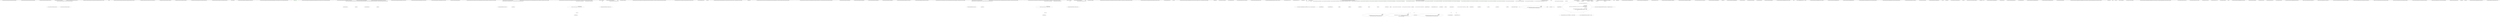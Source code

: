 digraph  {
n0 [cluster="QuantConnect.Packets.AlgorithmNodePacket.AlgorithmNodePacket(QuantConnect.Packets.PacketType)", label="Entry QuantConnect.Packets.AlgorithmNodePacket.AlgorithmNodePacket(QuantConnect.Packets.PacketType)", span="29-29"];
n1 [cluster="QuantConnect.Packets.AlgorithmNodePacket.AlgorithmNodePacket(QuantConnect.Packets.PacketType)", label="Exit QuantConnect.Packets.AlgorithmNodePacket.AlgorithmNodePacket(QuantConnect.Packets.PacketType)", span="29-29"];
m0_2 [cluster="QuantConnect.Tests.Brokerages.MarketOrderTestParameters.CreateShortOrder(int)", file="BacktestingRealTimeHandler.cs", label="Entry QuantConnect.Tests.Brokerages.MarketOrderTestParameters.CreateShortOrder(int)", span="28-28"];
m0_3 [cluster="QuantConnect.Tests.Brokerages.MarketOrderTestParameters.CreateShortOrder(int)", file="BacktestingRealTimeHandler.cs", label="return new MarketOrder(Symbol, -Math.Abs(quantity), DateTime.Now);", span="30-30"];
m0_4 [cluster="QuantConnect.Tests.Brokerages.MarketOrderTestParameters.CreateShortOrder(int)", file="BacktestingRealTimeHandler.cs", label="Exit QuantConnect.Tests.Brokerages.MarketOrderTestParameters.CreateShortOrder(int)", span="28-28"];
m0_10 [cluster="QuantConnect.Tests.Brokerages.MarketOrderTestParameters.ModifyOrderToFill(QuantConnect.Interfaces.IBrokerage, QuantConnect.Orders.Order, decimal)", file="BacktestingRealTimeHandler.cs", label="Entry QuantConnect.Tests.Brokerages.MarketOrderTestParameters.ModifyOrderToFill(QuantConnect.Interfaces.IBrokerage, QuantConnect.Orders.Order, decimal)", span="38-38"];
m0_11 [cluster="QuantConnect.Tests.Brokerages.MarketOrderTestParameters.ModifyOrderToFill(QuantConnect.Interfaces.IBrokerage, QuantConnect.Orders.Order, decimal)", file="BacktestingRealTimeHandler.cs", label="return false;", span="42-42"];
m0_12 [cluster="QuantConnect.Tests.Brokerages.MarketOrderTestParameters.ModifyOrderToFill(QuantConnect.Interfaces.IBrokerage, QuantConnect.Orders.Order, decimal)", file="BacktestingRealTimeHandler.cs", label="Exit QuantConnect.Tests.Brokerages.MarketOrderTestParameters.ModifyOrderToFill(QuantConnect.Interfaces.IBrokerage, QuantConnect.Orders.Order, decimal)", span="38-38"];
m0_5 [cluster="QuantConnect.Orders.MarketOrder.MarketOrder(QuantConnect.Symbol, decimal, System.DateTime, string)", file="BacktestingRealTimeHandler.cs", label="Entry QuantConnect.Orders.MarketOrder.MarketOrder(QuantConnect.Symbol, decimal, System.DateTime, string)", span="47-47"];
m0_7 [cluster="QuantConnect.Tests.Brokerages.MarketOrderTestParameters.CreateLongOrder(int)", file="BacktestingRealTimeHandler.cs", label="Entry QuantConnect.Tests.Brokerages.MarketOrderTestParameters.CreateLongOrder(int)", span="33-33"];
m0_8 [cluster="QuantConnect.Tests.Brokerages.MarketOrderTestParameters.CreateLongOrder(int)", file="BacktestingRealTimeHandler.cs", label="return new MarketOrder(Symbol, Math.Abs(quantity), DateTime.Now);", span="35-35"];
m0_9 [cluster="QuantConnect.Tests.Brokerages.MarketOrderTestParameters.CreateLongOrder(int)", file="BacktestingRealTimeHandler.cs", label="Exit QuantConnect.Tests.Brokerages.MarketOrderTestParameters.CreateLongOrder(int)", span="33-33"];
m0_0 [cluster="QuantConnect.Tests.Brokerages.MarketOrderTestParameters.MarketOrderTestParameters(QuantConnect.Symbol)", file="BacktestingRealTimeHandler.cs", label="Entry QuantConnect.Tests.Brokerages.MarketOrderTestParameters.MarketOrderTestParameters(QuantConnect.Symbol)", span="23-23"];
m0_1 [cluster="QuantConnect.Tests.Brokerages.MarketOrderTestParameters.MarketOrderTestParameters(QuantConnect.Symbol)", file="BacktestingRealTimeHandler.cs", label="Exit QuantConnect.Tests.Brokerages.MarketOrderTestParameters.MarketOrderTestParameters(QuantConnect.Symbol)", span="23-23"];
m0_6 [cluster="System.Math.Abs(int)", file="BacktestingRealTimeHandler.cs", label="Entry System.Math.Abs(int)", span="0-0"];
m0_13 [file="BacktestingRealTimeHandler.cs", label="QuantConnect.Tests.Brokerages.MarketOrderTestParameters", span=""];
m1_13 [cluster="QuantConnect.Lean.Engine.TransactionHandlers.BrokerageTransactionHandler.ProcessAsynchronousEvents()", file="BacktestingTransactionHandler.cs", label="Entry QuantConnect.Lean.Engine.TransactionHandlers.BrokerageTransactionHandler.ProcessAsynchronousEvents()", span="188-188"];
m1_0 [cluster="QuantConnect.Lean.Engine.TransactionHandlers.BacktestingTransactionHandler.BacktestingTransactionHandler(QuantConnect.Interfaces.IAlgorithm, QuantConnect.Brokerages.Backtesting.BacktestingBrokerage)", file="BacktestingTransactionHandler.cs", label="Entry QuantConnect.Lean.Engine.TransactionHandlers.BacktestingTransactionHandler.BacktestingTransactionHandler(QuantConnect.Interfaces.IAlgorithm, QuantConnect.Brokerages.Backtesting.BacktestingBrokerage)", span="33-33"];
m1_1 [cluster="QuantConnect.Lean.Engine.TransactionHandlers.BacktestingTransactionHandler.BacktestingTransactionHandler(QuantConnect.Interfaces.IAlgorithm, QuantConnect.Brokerages.Backtesting.BacktestingBrokerage)", color=green, community=0, file="BacktestingTransactionHandler.cs", label="_brokerage = brokerage", prediction=0, span="36-36"];
m1_2 [cluster="QuantConnect.Lean.Engine.TransactionHandlers.BacktestingTransactionHandler.BacktestingTransactionHandler(QuantConnect.Interfaces.IAlgorithm, QuantConnect.Brokerages.Backtesting.BacktestingBrokerage)", file="BacktestingTransactionHandler.cs", label="Exit QuantConnect.Lean.Engine.TransactionHandlers.BacktestingTransactionHandler.BacktestingTransactionHandler(QuantConnect.Interfaces.IAlgorithm, QuantConnect.Brokerages.Backtesting.BacktestingBrokerage)", span="33-33"];
m1_3 [cluster="QuantConnect.Lean.Engine.TransactionHandlers.BacktestingTransactionHandler.ProcessSynchronousEvents()", file="BacktestingTransactionHandler.cs", label="Entry QuantConnect.Lean.Engine.TransactionHandlers.BacktestingTransactionHandler.ProcessSynchronousEvents()", span="42-42"];
m1_4 [cluster="QuantConnect.Lean.Engine.TransactionHandlers.BacktestingTransactionHandler.ProcessSynchronousEvents()", file="BacktestingTransactionHandler.cs", label="base.ProcessSynchronousEvents()", span="44-44"];
m1_5 [cluster="QuantConnect.Lean.Engine.TransactionHandlers.BacktestingTransactionHandler.ProcessSynchronousEvents()", file="BacktestingTransactionHandler.cs", label="_brokerage.Scan()", span="46-46"];
m1_6 [cluster="QuantConnect.Lean.Engine.TransactionHandlers.BacktestingTransactionHandler.ProcessSynchronousEvents()", file="BacktestingTransactionHandler.cs", label="Exit QuantConnect.Lean.Engine.TransactionHandlers.BacktestingTransactionHandler.ProcessSynchronousEvents()", span="42-42"];
m1_9 [cluster="QuantConnect.Lean.Engine.TransactionHandlers.BacktestingTransactionHandler.ProcessAsynchronousEvents()", file="BacktestingTransactionHandler.cs", label="Entry QuantConnect.Lean.Engine.TransactionHandlers.BacktestingTransactionHandler.ProcessAsynchronousEvents()", span="52-52"];
m1_10 [cluster="QuantConnect.Lean.Engine.TransactionHandlers.BacktestingTransactionHandler.ProcessAsynchronousEvents()", file="BacktestingTransactionHandler.cs", label="base.ProcessAsynchronousEvents()", span="54-54"];
m1_11 [cluster="QuantConnect.Lean.Engine.TransactionHandlers.BacktestingTransactionHandler.ProcessAsynchronousEvents()", file="BacktestingTransactionHandler.cs", label="_brokerage.Scan()", span="56-56"];
m1_12 [cluster="QuantConnect.Lean.Engine.TransactionHandlers.BacktestingTransactionHandler.ProcessAsynchronousEvents()", file="BacktestingTransactionHandler.cs", label="Exit QuantConnect.Lean.Engine.TransactionHandlers.BacktestingTransactionHandler.ProcessAsynchronousEvents()", span="52-52"];
m1_7 [cluster="QuantConnect.Lean.Engine.TransactionHandlers.BrokerageTransactionHandler.ProcessSynchronousEvents()", file="BacktestingTransactionHandler.cs", label="Entry QuantConnect.Lean.Engine.TransactionHandlers.BrokerageTransactionHandler.ProcessSynchronousEvents()", span="196-196"];
m1_8 [cluster="QuantConnect.Brokerages.Backtesting.BacktestingBrokerage.Scan()", file="BacktestingTransactionHandler.cs", label="Entry QuantConnect.Brokerages.Backtesting.BacktestingBrokerage.Scan()", span="173-173"];
m1_14 [file="BacktestingTransactionHandler.cs", label="QuantConnect.Lean.Engine.TransactionHandlers.BacktestingTransactionHandler", span=""];
m2_12 [cluster="QuantConnect.Algorithm.Framework.Portfolio.SimplePortfolioConstructionModel.OnSecuritiesChanged(QuantConnect.Algorithm.Framework.QCAlgorithmFramework, QuantConnect.Data.UniverseSelection.SecurityChanges)", file="BrokerageTransactionHandler.cs", label="Entry QuantConnect.Algorithm.Framework.Portfolio.SimplePortfolioConstructionModel.OnSecuritiesChanged(QuantConnect.Algorithm.Framework.QCAlgorithmFramework, QuantConnect.Data.UniverseSelection.SecurityChanges)", span="58-58"];
m2_13 [cluster="QuantConnect.Algorithm.Framework.Portfolio.SimplePortfolioConstructionModel.OnSecuritiesChanged(QuantConnect.Algorithm.Framework.QCAlgorithmFramework, QuantConnect.Data.UniverseSelection.SecurityChanges)", file="BrokerageTransactionHandler.cs", label="NotifiedSecurityChanges.UpdateCollection(_securities, changes)", span="60-60"];
m2_14 [cluster="QuantConnect.Algorithm.Framework.Portfolio.SimplePortfolioConstructionModel.OnSecuritiesChanged(QuantConnect.Algorithm.Framework.QCAlgorithmFramework, QuantConnect.Data.UniverseSelection.SecurityChanges)", file="BrokerageTransactionHandler.cs", label="Exit QuantConnect.Algorithm.Framework.Portfolio.SimplePortfolioConstructionModel.OnSecuritiesChanged(QuantConnect.Algorithm.Framework.QCAlgorithmFramework, QuantConnect.Data.UniverseSelection.SecurityChanges)", span="58-58"];
m2_0 [cluster="QuantConnect.Algorithm.Framework.Portfolio.SimplePortfolioConstructionModel.CreateTargets(QuantConnect.Algorithm.Framework.QCAlgorithmFramework, System.Collections.Generic.IEnumerable<QuantConnect.Algorithm.Framework.Signals.Signal>)", file="BrokerageTransactionHandler.cs", label="Entry QuantConnect.Algorithm.Framework.Portfolio.SimplePortfolioConstructionModel.CreateTargets(QuantConnect.Algorithm.Framework.QCAlgorithmFramework, System.Collections.Generic.IEnumerable<QuantConnect.Algorithm.Framework.Signals.Signal>)", span="39-39"];
m2_1 [cluster="QuantConnect.Algorithm.Framework.Portfolio.SimplePortfolioConstructionModel.CreateTargets(QuantConnect.Algorithm.Framework.QCAlgorithmFramework, System.Collections.Generic.IEnumerable<QuantConnect.Algorithm.Framework.Signals.Signal>)", file="BrokerageTransactionHandler.cs", label="_securities.Count == 0", span="41-41"];
m2_4 [cluster="QuantConnect.Algorithm.Framework.Portfolio.SimplePortfolioConstructionModel.CreateTargets(QuantConnect.Algorithm.Framework.QCAlgorithmFramework, System.Collections.Generic.IEnumerable<QuantConnect.Algorithm.Framework.Signals.Signal>)", file="BrokerageTransactionHandler.cs", label="return signals.Select(signal =>\r\n                PortfolioTarget.Percent(algorithm, signal.Symbol, (int) signal.Direction * percent)\r\n            );", span="48-50"];
m2_2 [cluster="QuantConnect.Algorithm.Framework.Portfolio.SimplePortfolioConstructionModel.CreateTargets(QuantConnect.Algorithm.Framework.QCAlgorithmFramework, System.Collections.Generic.IEnumerable<QuantConnect.Algorithm.Framework.Signals.Signal>)", file="BrokerageTransactionHandler.cs", label="return Enumerable.Empty<IPortfolioTarget>();", span="43-43"];
m2_3 [cluster="QuantConnect.Algorithm.Framework.Portfolio.SimplePortfolioConstructionModel.CreateTargets(QuantConnect.Algorithm.Framework.QCAlgorithmFramework, System.Collections.Generic.IEnumerable<QuantConnect.Algorithm.Framework.Signals.Signal>)", file="BrokerageTransactionHandler.cs", label="var percent = 1m / _securities.Count", span="47-47"];
m2_5 [cluster="QuantConnect.Algorithm.Framework.Portfolio.SimplePortfolioConstructionModel.CreateTargets(QuantConnect.Algorithm.Framework.QCAlgorithmFramework, System.Collections.Generic.IEnumerable<QuantConnect.Algorithm.Framework.Signals.Signal>)", file="BrokerageTransactionHandler.cs", label="Exit QuantConnect.Algorithm.Framework.Portfolio.SimplePortfolioConstructionModel.CreateTargets(QuantConnect.Algorithm.Framework.QCAlgorithmFramework, System.Collections.Generic.IEnumerable<QuantConnect.Algorithm.Framework.Signals.Signal>)", span="39-39"];
m2_11 [cluster="QuantConnect.Algorithm.Framework.Portfolio.PortfolioTarget.Percent(QuantConnect.Interfaces.IAlgorithm, QuantConnect.Symbol, decimal)", file="BrokerageTransactionHandler.cs", label="Entry QuantConnect.Algorithm.Framework.Portfolio.PortfolioTarget.Percent(QuantConnect.Interfaces.IAlgorithm, QuantConnect.Symbol, decimal)", span="54-54"];
m2_6 [cluster="System.Linq.Enumerable.Empty<TResult>()", file="BrokerageTransactionHandler.cs", label="Entry System.Linq.Enumerable.Empty<TResult>()", span="0-0"];
m2_7 [cluster="Unk.Select", file="BrokerageTransactionHandler.cs", label="Entry Unk.Select", span=""];
m2_15 [cluster="QuantConnect.Algorithm.Framework.NotifiedSecurityChanges.UpdateCollection(System.Collections.Generic.ICollection<QuantConnect.Securities.Security>, QuantConnect.Data.UniverseSelection.SecurityChanges)", file="BrokerageTransactionHandler.cs", label="Entry QuantConnect.Algorithm.Framework.NotifiedSecurityChanges.UpdateCollection(System.Collections.Generic.ICollection<QuantConnect.Securities.Security>, QuantConnect.Data.UniverseSelection.SecurityChanges)", span="31-31"];
m2_8 [cluster="lambda expression", file="BrokerageTransactionHandler.cs", label="Entry lambda expression", span="48-49"];
m2_9 [cluster="lambda expression", file="BrokerageTransactionHandler.cs", label="PortfolioTarget.Percent(algorithm, signal.Symbol, (int) signal.Direction * percent)", span="49-49"];
m2_10 [cluster="lambda expression", file="BrokerageTransactionHandler.cs", label="Exit lambda expression", span="48-49"];
m2_16 [file="BrokerageTransactionHandler.cs", label="QuantConnect.Algorithm.Framework.Portfolio.SimplePortfolioConstructionModel", span=""];
m2_17 [file="BrokerageTransactionHandler.cs", label="QuantConnect.Algorithm.Framework.QCAlgorithmFramework", span=""];
m2_18 [file="BrokerageTransactionHandler.cs", label=percent, span=""];
m3_0 [cluster="QuantConnect.Algorithm.Framework.Portfolio.IPortfolioConstructionModel.CreateTargets(QuantConnect.Algorithm.Framework.QCAlgorithmFramework, System.Collections.Generic.IEnumerable<QuantConnect.Algorithm.Framework.Signals.Signal>)", file="Composer.cs", label="Entry QuantConnect.Algorithm.Framework.Portfolio.IPortfolioConstructionModel.CreateTargets(QuantConnect.Algorithm.Framework.QCAlgorithmFramework, System.Collections.Generic.IEnumerable<QuantConnect.Algorithm.Framework.Signals.Signal>)", span="31-31"];
m3_1 [cluster="QuantConnect.Algorithm.Framework.Portfolio.IPortfolioConstructionModel.CreateTargets(QuantConnect.Algorithm.Framework.QCAlgorithmFramework, System.Collections.Generic.IEnumerable<QuantConnect.Algorithm.Framework.Signals.Signal>)", file="Composer.cs", label="Exit QuantConnect.Algorithm.Framework.Portfolio.IPortfolioConstructionModel.CreateTargets(QuantConnect.Algorithm.Framework.QCAlgorithmFramework, System.Collections.Generic.IEnumerable<QuantConnect.Algorithm.Framework.Signals.Signal>)", span="31-31"];
m6_2 [cluster="QuantConnect.Lean.Engine.TransactionHandlers.ITransactionHandler.Exit()", file="ITransactionHandler.cs", label="Entry QuantConnect.Lean.Engine.TransactionHandlers.ITransactionHandler.Exit()", span="50-50"];
m6_3 [cluster="QuantConnect.Lean.Engine.TransactionHandlers.ITransactionHandler.Exit()", file="ITransactionHandler.cs", label="Exit QuantConnect.Lean.Engine.TransactionHandlers.ITransactionHandler.Exit()", span="50-50"];
m6_0 [cluster="QuantConnect.Lean.Engine.TransactionHandlers.ITransactionHandler.Run()", file="ITransactionHandler.cs", label="Entry QuantConnect.Lean.Engine.TransactionHandlers.ITransactionHandler.Run()", span="45-45"];
m6_1 [cluster="QuantConnect.Lean.Engine.TransactionHandlers.ITransactionHandler.Run()", file="ITransactionHandler.cs", label="Exit QuantConnect.Lean.Engine.TransactionHandlers.ITransactionHandler.Run()", span="45-45"];
m6_4 [cluster="QuantConnect.Lean.Engine.TransactionHandlers.ITransactionHandler.ProcessSynchronousEvents()", file="ITransactionHandler.cs", label="Entry QuantConnect.Lean.Engine.TransactionHandlers.ITransactionHandler.ProcessSynchronousEvents()", span="55-55"];
m6_5 [cluster="QuantConnect.Lean.Engine.TransactionHandlers.ITransactionHandler.ProcessSynchronousEvents()", file="ITransactionHandler.cs", label="Exit QuantConnect.Lean.Engine.TransactionHandlers.ITransactionHandler.ProcessSynchronousEvents()", span="55-55"];
m7_12 [cluster="QuantConnect.Algorithm.Framework.Portfolio.SimplePortfolioConstructionModel.OnSecuritiesChanged(QuantConnect.Algorithm.Framework.QCAlgorithmFramework, QuantConnect.Data.UniverseSelection.SecurityChanges)", file="JobQueue.cs", label="Entry QuantConnect.Algorithm.Framework.Portfolio.SimplePortfolioConstructionModel.OnSecuritiesChanged(QuantConnect.Algorithm.Framework.QCAlgorithmFramework, QuantConnect.Data.UniverseSelection.SecurityChanges)", span="58-58"];
m7_13 [cluster="QuantConnect.Algorithm.Framework.Portfolio.SimplePortfolioConstructionModel.OnSecuritiesChanged(QuantConnect.Algorithm.Framework.QCAlgorithmFramework, QuantConnect.Data.UniverseSelection.SecurityChanges)", file="JobQueue.cs", label="NotifiedSecurityChanges.UpdateCollection(_securities, changes)", span="60-60"];
m7_14 [cluster="QuantConnect.Algorithm.Framework.Portfolio.SimplePortfolioConstructionModel.OnSecuritiesChanged(QuantConnect.Algorithm.Framework.QCAlgorithmFramework, QuantConnect.Data.UniverseSelection.SecurityChanges)", file="JobQueue.cs", label="Exit QuantConnect.Algorithm.Framework.Portfolio.SimplePortfolioConstructionModel.OnSecuritiesChanged(QuantConnect.Algorithm.Framework.QCAlgorithmFramework, QuantConnect.Data.UniverseSelection.SecurityChanges)", span="58-58"];
m7_0 [cluster="QuantConnect.Algorithm.Framework.Portfolio.SimplePortfolioConstructionModel.CreateTargets(QuantConnect.Algorithm.Framework.QCAlgorithmFramework, System.Collections.Generic.List<QuantConnect.Algorithm.Framework.Signals.Signal>)", file="JobQueue.cs", label="Entry QuantConnect.Algorithm.Framework.Portfolio.SimplePortfolioConstructionModel.CreateTargets(QuantConnect.Algorithm.Framework.QCAlgorithmFramework, System.Collections.Generic.List<QuantConnect.Algorithm.Framework.Signals.Signal>)", span="39-39"];
m7_1 [cluster="QuantConnect.Algorithm.Framework.Portfolio.SimplePortfolioConstructionModel.CreateTargets(QuantConnect.Algorithm.Framework.QCAlgorithmFramework, System.Collections.Generic.List<QuantConnect.Algorithm.Framework.Signals.Signal>)", file="JobQueue.cs", label="_securities.Count == 0", span="41-41"];
m7_4 [cluster="QuantConnect.Algorithm.Framework.Portfolio.SimplePortfolioConstructionModel.CreateTargets(QuantConnect.Algorithm.Framework.QCAlgorithmFramework, System.Collections.Generic.List<QuantConnect.Algorithm.Framework.Signals.Signal>)", file="JobQueue.cs", label="return signals.Select(signal =>\r\n                PortfolioTarget.Percent(algorithm, signal.Symbol, (int) signal.Direction * percent)\r\n            );", span="48-50"];
m7_2 [cluster="QuantConnect.Algorithm.Framework.Portfolio.SimplePortfolioConstructionModel.CreateTargets(QuantConnect.Algorithm.Framework.QCAlgorithmFramework, System.Collections.Generic.List<QuantConnect.Algorithm.Framework.Signals.Signal>)", file="JobQueue.cs", label="return Enumerable.Empty<IPortfolioTarget>();", span="43-43"];
m7_3 [cluster="QuantConnect.Algorithm.Framework.Portfolio.SimplePortfolioConstructionModel.CreateTargets(QuantConnect.Algorithm.Framework.QCAlgorithmFramework, System.Collections.Generic.List<QuantConnect.Algorithm.Framework.Signals.Signal>)", file="JobQueue.cs", label="var percent = 1m / _securities.Count", span="47-47"];
m7_5 [cluster="QuantConnect.Algorithm.Framework.Portfolio.SimplePortfolioConstructionModel.CreateTargets(QuantConnect.Algorithm.Framework.QCAlgorithmFramework, System.Collections.Generic.List<QuantConnect.Algorithm.Framework.Signals.Signal>)", file="JobQueue.cs", label="Exit QuantConnect.Algorithm.Framework.Portfolio.SimplePortfolioConstructionModel.CreateTargets(QuantConnect.Algorithm.Framework.QCAlgorithmFramework, System.Collections.Generic.List<QuantConnect.Algorithm.Framework.Signals.Signal>)", span="39-39"];
m7_11 [cluster="QuantConnect.Algorithm.Framework.Portfolio.PortfolioTarget.Percent(QuantConnect.Interfaces.IAlgorithm, QuantConnect.Symbol, decimal)", file="JobQueue.cs", label="Entry QuantConnect.Algorithm.Framework.Portfolio.PortfolioTarget.Percent(QuantConnect.Interfaces.IAlgorithm, QuantConnect.Symbol, decimal)", span="54-54"];
m7_6 [cluster="System.Linq.Enumerable.Empty<TResult>()", file="JobQueue.cs", label="Entry System.Linq.Enumerable.Empty<TResult>()", span="0-0"];
m7_7 [cluster="Unk.Select", file="JobQueue.cs", label="Entry Unk.Select", span=""];
m7_15 [cluster="QuantConnect.Algorithm.Framework.NotifiedSecurityChanges.UpdateCollection(System.Collections.Generic.ICollection<QuantConnect.Securities.Security>, QuantConnect.Data.UniverseSelection.SecurityChanges)", file="JobQueue.cs", label="Entry QuantConnect.Algorithm.Framework.NotifiedSecurityChanges.UpdateCollection(System.Collections.Generic.ICollection<QuantConnect.Securities.Security>, QuantConnect.Data.UniverseSelection.SecurityChanges)", span="32-32"];
m7_8 [cluster="lambda expression", file="JobQueue.cs", label="Entry lambda expression", span="48-49"];
m7_9 [cluster="lambda expression", file="JobQueue.cs", label="PortfolioTarget.Percent(algorithm, signal.Symbol, (int) signal.Direction * percent)", span="49-49"];
m7_10 [cluster="lambda expression", file="JobQueue.cs", label="Exit lambda expression", span="48-49"];
m7_16 [file="JobQueue.cs", label="QuantConnect.Algorithm.Framework.Portfolio.SimplePortfolioConstructionModel", span=""];
m7_17 [file="JobQueue.cs", label="QuantConnect.Algorithm.Framework.QCAlgorithmFramework", span=""];
m7_18 [file="JobQueue.cs", label=percent, span=""];
m8_49 [cluster="System.DateTime.Subtract(System.TimeSpan)", file="LiveTradingRealTimeHandler.cs", label="Entry System.DateTime.Subtract(System.TimeSpan)", span="0-0"];
m8_99 [cluster="System.TimeSpan.FromHours(double)", file="LiveTradingRealTimeHandler.cs", label="Entry System.TimeSpan.FromHours(double)", span="0-0"];
m8_94 [cluster="System.Collections.Generic.Dictionary<TKey, TValue>.ContainsKey(TKey)", file="LiveTradingRealTimeHandler.cs", label="Entry System.Collections.Generic.Dictionary<TKey, TValue>.ContainsKey(TKey)", span="0-0"];
m8_97 [cluster="QuantConnect.Interfaces.IApi.MarketToday(QuantConnect.SecurityType)", file="LiveTradingRealTimeHandler.cs", label="Entry QuantConnect.Interfaces.IApi.MarketToday(QuantConnect.SecurityType)", span="80-80"];
m8_54 [cluster="QuantConnect.Lean.Engine.RealTime.RealTimeEvent.RealTimeEvent(System.DateTime, System.Action, bool)", file="LiveTradingRealTimeHandler.cs", label="Entry QuantConnect.Lean.Engine.RealTime.RealTimeEvent.RealTimeEvent(System.DateTime, System.Action, bool)", span="62-62"];
m8_118 [cluster="System.Collections.Generic.List<T>.Clear()", file="LiveTradingRealTimeHandler.cs", label="Entry System.Collections.Generic.List<T>.Clear()", span="0-0"];
m8_7 [cluster="System.Collections.Generic.List<T>.List()", file="LiveTradingRealTimeHandler.cs", label="Entry System.Collections.Generic.List<T>.List()", span="0-0"];
m8_56 [cluster="lambda expression", file="LiveTradingRealTimeHandler.cs", label="Entry lambda expression", span="212-225"];
m8_58 [cluster="lambda expression", file="LiveTradingRealTimeHandler.cs", label="_algorithm.OnEndOfDay(symbol)", span="217-217"];
m8_59 [cluster="lambda expression", file="LiveTradingRealTimeHandler.cs", label="Log.Trace(string.Format(''LiveTradingRealTimeHandler: Fired On End of Day Event({0}) for Day({1})'', symbol, _time.ToShortDateString()))", span="218-218"];
m8_61 [cluster="lambda expression", file="LiveTradingRealTimeHandler.cs", label="Engine.ResultHandler.RuntimeError(''Runtime error in OnEndOfDay event: '' + err.Message, err.StackTrace)", span="222-222"];
m8_62 [cluster="lambda expression", file="LiveTradingRealTimeHandler.cs", label="Log.Error(''LiveTradingRealTimeHandler.SetupEvents.Trigger OnEndOfDay(): '' + err.Message)", span="223-223"];
m8_57 [cluster="lambda expression", file="LiveTradingRealTimeHandler.cs", label="_algorithm.OnEndOfDay()", span="216-216"];
m8_60 [cluster="lambda expression", file="LiveTradingRealTimeHandler.cs", label=Exception, span="220-220"];
m8_63 [cluster="lambda expression", file="LiveTradingRealTimeHandler.cs", label="Exit lambda expression", span="212-225"];
m8_109 [cluster="QuantConnect.Lean.Engine.RealTime.LiveTradingRealTimeHandler.ResetEvents()", file="LiveTradingRealTimeHandler.cs", label="Entry QuantConnect.Lean.Engine.RealTime.LiveTradingRealTimeHandler.ResetEvents()", span="323-323"];
m8_110 [cluster="QuantConnect.Lean.Engine.RealTime.LiveTradingRealTimeHandler.ResetEvents()", file="LiveTradingRealTimeHandler.cs", label="var i = 0", span="325-325"];
m8_111 [cluster="QuantConnect.Lean.Engine.RealTime.LiveTradingRealTimeHandler.ResetEvents()", file="LiveTradingRealTimeHandler.cs", label="i < _events.Count", span="325-325"];
m8_112 [cluster="QuantConnect.Lean.Engine.RealTime.LiveTradingRealTimeHandler.ResetEvents()", file="LiveTradingRealTimeHandler.cs", label="_events[i].Reset()", span="327-327"];
m8_113 [cluster="QuantConnect.Lean.Engine.RealTime.LiveTradingRealTimeHandler.ResetEvents()", file="LiveTradingRealTimeHandler.cs", label="i++", span="325-325"];
m8_114 [cluster="QuantConnect.Lean.Engine.RealTime.LiveTradingRealTimeHandler.ResetEvents()", file="LiveTradingRealTimeHandler.cs", label="Exit QuantConnect.Lean.Engine.RealTime.LiveTradingRealTimeHandler.ResetEvents()", span="323-323"];
m8_37 [cluster="QuantConnect.Logging.Log.Error(string, bool)", file="LiveTradingRealTimeHandler.cs", label="Entry QuantConnect.Logging.Log.Error(string, bool)", span="86-86"];
m8_36 [cluster="QuantConnect.Lean.Engine.RealTime.LiveTradingRealTimeHandler.SetupEndOfDayEvent()", file="LiveTradingRealTimeHandler.cs", label="Entry QuantConnect.Lean.Engine.RealTime.LiveTradingRealTimeHandler.SetupEndOfDayEvent()", span="185-185"];
m8_38 [cluster="QuantConnect.Lean.Engine.RealTime.LiveTradingRealTimeHandler.SetupEndOfDayEvent()", file="LiveTradingRealTimeHandler.cs", label="_algorithm.Securities.Values", span="188-188"];
m8_39 [cluster="QuantConnect.Lean.Engine.RealTime.LiveTradingRealTimeHandler.SetupEndOfDayEvent()", file="LiveTradingRealTimeHandler.cs", label="DateTime? endOfDayEventTime = null", span="190-190"];
m8_40 [cluster="QuantConnect.Lean.Engine.RealTime.LiveTradingRealTimeHandler.SetupEndOfDayEvent()", file="LiveTradingRealTimeHandler.cs", label="!security.IsDynamicallyLoadedData", span="192-192"];
m8_41 [cluster="QuantConnect.Lean.Engine.RealTime.LiveTradingRealTimeHandler.SetupEndOfDayEvent()", file="LiveTradingRealTimeHandler.cs", label="_today[security.Type].Status == ''open''", span="195-195"];
m8_42 [cluster="QuantConnect.Lean.Engine.RealTime.LiveTradingRealTimeHandler.SetupEndOfDayEvent()", file="LiveTradingRealTimeHandler.cs", label="endOfDayEventTime = _today[security.Type].Open.End.Subtract(_endOfDayDelta)", span="197-197"];
m8_43 [cluster="QuantConnect.Lean.Engine.RealTime.LiveTradingRealTimeHandler.SetupEndOfDayEvent()", file="LiveTradingRealTimeHandler.cs", label="endOfDayEventTime = DateTime.Now.Date + security.Exchange.MarketClose.Subtract(_endOfDayDelta)", span="203-203"];
m8_46 [cluster="QuantConnect.Lean.Engine.RealTime.LiveTradingRealTimeHandler.SetupEndOfDayEvent()", file="LiveTradingRealTimeHandler.cs", label="var symbol = security.Symbol", span="211-211"];
m8_44 [cluster="QuantConnect.Lean.Engine.RealTime.LiveTradingRealTimeHandler.SetupEndOfDayEvent()", file="LiveTradingRealTimeHandler.cs", label="endOfDayEventTime.HasValue", span="207-207"];
m8_45 [cluster="QuantConnect.Lean.Engine.RealTime.LiveTradingRealTimeHandler.SetupEndOfDayEvent()", file="LiveTradingRealTimeHandler.cs", label="Log.Trace(string.Format(''LiveTradingRealTimeHandler.SetupEvents(): Setup EOD Event for {0}'', endOfDayEventTime.Value.ToString(''u'')))", span="209-209"];
m8_47 [cluster="QuantConnect.Lean.Engine.RealTime.LiveTradingRealTimeHandler.SetupEndOfDayEvent()", file="LiveTradingRealTimeHandler.cs", label="AddEvent(new RealTimeEvent(endOfDayEventTime.Value, () =>\r\n                    {\r\n                        try\r\n                        {\r\n                            _algorithm.OnEndOfDay();\r\n                            _algorithm.OnEndOfDay(symbol);\r\n                            Log.Trace(string.Format(''LiveTradingRealTimeHandler: Fired On End of Day Event({0}) for Day({1})'', symbol, _time.ToShortDateString()));\r\n                        }\r\n                        catch (Exception err)\r\n                        {\r\n                            Engine.ResultHandler.RuntimeError(''Runtime error in OnEndOfDay event: '' + err.Message, err.StackTrace);\r\n                            Log.Error(''LiveTradingRealTimeHandler.SetupEvents.Trigger OnEndOfDay(): '' + err.Message);\r\n                        }\r\n                    }, true))", span="212-225"];
m8_48 [cluster="QuantConnect.Lean.Engine.RealTime.LiveTradingRealTimeHandler.SetupEndOfDayEvent()", file="LiveTradingRealTimeHandler.cs", label="Exit QuantConnect.Lean.Engine.RealTime.LiveTradingRealTimeHandler.SetupEndOfDayEvent()", span="185-185"];
m8_96 [cluster="System.Collections.Generic.Dictionary<TKey, TValue>.Add(TKey, TValue)", file="LiveTradingRealTimeHandler.cs", label="Entry System.Collections.Generic.Dictionary<TKey, TValue>.Add(TKey, TValue)", span="0-0"];
m8_123 [cluster="QuantConnect.Lean.Engine.RealTime.LiveTradingRealTimeHandler.Exit()", file="LiveTradingRealTimeHandler.cs", label="Entry QuantConnect.Lean.Engine.RealTime.LiveTradingRealTimeHandler.Exit()", span="359-359"];
m8_124 [cluster="QuantConnect.Lean.Engine.RealTime.LiveTradingRealTimeHandler.Exit()", file="LiveTradingRealTimeHandler.cs", label="_exitTriggered = true", span="361-361"];
m8_125 [cluster="QuantConnect.Lean.Engine.RealTime.LiveTradingRealTimeHandler.Exit()", file="LiveTradingRealTimeHandler.cs", label="Exit QuantConnect.Lean.Engine.RealTime.LiveTradingRealTimeHandler.Exit()", span="359-359"];
m8_24 [cluster="System.Convert.ToInt32(double)", file="LiveTradingRealTimeHandler.cs", label="Entry System.Convert.ToInt32(double)", span="0-0"];
m8_23 [cluster="System.DateTime.RoundUp(System.TimeSpan)", file="LiveTradingRealTimeHandler.cs", label="Entry System.DateTime.RoundUp(System.TimeSpan)", span="306-306"];
m8_51 [cluster="System.DateTime.ToString(string)", file="LiveTradingRealTimeHandler.cs", label="Entry System.DateTime.ToString(string)", span="0-0"];
m8_65 [cluster="QuantConnect.Interfaces.IAlgorithm.OnEndOfDay(string)", file="LiveTradingRealTimeHandler.cs", label="Entry QuantConnect.Interfaces.IAlgorithm.OnEndOfDay(string)", span="265-265"];
m8_21 [cluster="QuantConnect.Lean.Engine.RealTime.LiveTradingRealTimeHandler.SetupEvents(System.DateTime)", file="LiveTradingRealTimeHandler.cs", label="Entry QuantConnect.Lean.Engine.RealTime.LiveTradingRealTimeHandler.SetupEvents(System.DateTime)", span="161-161"];
m8_28 [cluster="QuantConnect.Lean.Engine.RealTime.LiveTradingRealTimeHandler.SetupEvents(System.DateTime)", file="LiveTradingRealTimeHandler.cs", label="ClearEvents()", span="166-166"];
m8_29 [cluster="QuantConnect.Lean.Engine.RealTime.LiveTradingRealTimeHandler.SetupEvents(System.DateTime)", file="LiveTradingRealTimeHandler.cs", label="RefreshMarketHoursToday()", span="169-169"];
m8_30 [cluster="QuantConnect.Lean.Engine.RealTime.LiveTradingRealTimeHandler.SetupEvents(System.DateTime)", file="LiveTradingRealTimeHandler.cs", label="SetupEndOfDayEvent()", span="172-172"];
m8_31 [cluster="QuantConnect.Lean.Engine.RealTime.LiveTradingRealTimeHandler.SetupEvents(System.DateTime)", file="LiveTradingRealTimeHandler.cs", label=Exception, span="174-174"];
m8_32 [cluster="QuantConnect.Lean.Engine.RealTime.LiveTradingRealTimeHandler.SetupEvents(System.DateTime)", file="LiveTradingRealTimeHandler.cs", label="Log.Error(''LiveTradingRealTimeHandler.SetupEvents(): '' + err.Message)", span="176-176"];
m8_33 [cluster="QuantConnect.Lean.Engine.RealTime.LiveTradingRealTimeHandler.SetupEvents(System.DateTime)", file="LiveTradingRealTimeHandler.cs", label="Exit QuantConnect.Lean.Engine.RealTime.LiveTradingRealTimeHandler.SetupEvents(System.DateTime)", span="161-161"];
m8_27 [cluster="QuantConnect.Lean.Engine.RealTime.LiveTradingRealTimeHandler.ScanEvents()", file="LiveTradingRealTimeHandler.cs", label="Entry QuantConnect.Lean.Engine.RealTime.LiveTradingRealTimeHandler.ScanEvents()", span="302-302"];
m8_100 [cluster="QuantConnect.Lean.Engine.RealTime.LiveTradingRealTimeHandler.ScanEvents()", file="LiveTradingRealTimeHandler.cs", label="var i = 0", span="304-304"];
m8_101 [cluster="QuantConnect.Lean.Engine.RealTime.LiveTradingRealTimeHandler.ScanEvents()", file="LiveTradingRealTimeHandler.cs", label="i < _events.Count", span="304-304"];
m8_102 [cluster="QuantConnect.Lean.Engine.RealTime.LiveTradingRealTimeHandler.ScanEvents()", file="LiveTradingRealTimeHandler.cs", label="_events[i].Scan(_time)", span="306-306"];
m8_103 [cluster="QuantConnect.Lean.Engine.RealTime.LiveTradingRealTimeHandler.ScanEvents()", file="LiveTradingRealTimeHandler.cs", label="i++", span="304-304"];
m8_104 [cluster="QuantConnect.Lean.Engine.RealTime.LiveTradingRealTimeHandler.ScanEvents()", file="LiveTradingRealTimeHandler.cs", label="Exit QuantConnect.Lean.Engine.RealTime.LiveTradingRealTimeHandler.ScanEvents()", span="302-302"];
m8_55 [cluster="QuantConnect.Lean.Engine.RealTime.LiveTradingRealTimeHandler.AddEvent(QuantConnect.Lean.Engine.RealTime.RealTimeEvent)", file="LiveTradingRealTimeHandler.cs", label="Entry QuantConnect.Lean.Engine.RealTime.LiveTradingRealTimeHandler.AddEvent(QuantConnect.Lean.Engine.RealTime.RealTimeEvent)", span="314-314"];
m8_106 [cluster="QuantConnect.Lean.Engine.RealTime.LiveTradingRealTimeHandler.AddEvent(QuantConnect.Lean.Engine.RealTime.RealTimeEvent)", file="LiveTradingRealTimeHandler.cs", label="_events.Add(newEvent)", span="316-316"];
m8_107 [cluster="QuantConnect.Lean.Engine.RealTime.LiveTradingRealTimeHandler.AddEvent(QuantConnect.Lean.Engine.RealTime.RealTimeEvent)", file="LiveTradingRealTimeHandler.cs", label="Exit QuantConnect.Lean.Engine.RealTime.LiveTradingRealTimeHandler.AddEvent(QuantConnect.Lean.Engine.RealTime.RealTimeEvent)", span="314-314"];
m8_105 [cluster="QuantConnect.Lean.Engine.RealTime.RealTimeEvent.Scan(System.DateTime)", file="LiveTradingRealTimeHandler.cs", label="Entry QuantConnect.Lean.Engine.RealTime.RealTimeEvent.Scan(System.DateTime)", span="77-77"];
m8_50 [cluster="System.TimeSpan.Subtract(System.TimeSpan)", file="LiveTradingRealTimeHandler.cs", label="Entry System.TimeSpan.Subtract(System.TimeSpan)", span="0-0"];
m8_9 [cluster="QuantConnect.Lean.Engine.RealTime.LiveTradingRealTimeHandler.Run()", file="LiveTradingRealTimeHandler.cs", label="Entry QuantConnect.Lean.Engine.RealTime.LiveTradingRealTimeHandler.Run()", span="123-123"];
m8_10 [cluster="QuantConnect.Lean.Engine.RealTime.LiveTradingRealTimeHandler.Run()", file="LiveTradingRealTimeHandler.cs", label="_isActive = true", span="126-126"];
m8_11 [cluster="QuantConnect.Lean.Engine.RealTime.LiveTradingRealTimeHandler.Run()", file="LiveTradingRealTimeHandler.cs", label="_time = DateTime.Now", span="127-127"];
m8_12 [cluster="QuantConnect.Lean.Engine.RealTime.LiveTradingRealTimeHandler.Run()", file="LiveTradingRealTimeHandler.cs", label="SetupEvents(DateTime.Now.Date)", span="130-130"];
m8_13 [cluster="QuantConnect.Lean.Engine.RealTime.LiveTradingRealTimeHandler.Run()", file="LiveTradingRealTimeHandler.cs", label="!_exitTriggered", span="133-133"];
m8_14 [cluster="QuantConnect.Lean.Engine.RealTime.LiveTradingRealTimeHandler.Run()", file="LiveTradingRealTimeHandler.cs", label="var nextSecond = DateTime.Now.RoundUp(TimeSpan.FromSeconds(1))", span="136-136"];
m8_19 [cluster="QuantConnect.Lean.Engine.RealTime.LiveTradingRealTimeHandler.Run()", file="LiveTradingRealTimeHandler.cs", label="_isActive = false", span="147-147"];
m8_15 [cluster="QuantConnect.Lean.Engine.RealTime.LiveTradingRealTimeHandler.Run()", file="LiveTradingRealTimeHandler.cs", label="var delay = Convert.ToInt32((nextSecond - DateTime.Now).TotalMilliseconds)", span="137-137"];
m8_16 [cluster="QuantConnect.Lean.Engine.RealTime.LiveTradingRealTimeHandler.Run()", file="LiveTradingRealTimeHandler.cs", label="Thread.Sleep(delay < 0 ? 1 : delay)", span="138-138"];
m8_17 [cluster="QuantConnect.Lean.Engine.RealTime.LiveTradingRealTimeHandler.Run()", file="LiveTradingRealTimeHandler.cs", label="SetTime(DateTime.Now)", span="141-141"];
m8_18 [cluster="QuantConnect.Lean.Engine.RealTime.LiveTradingRealTimeHandler.Run()", file="LiveTradingRealTimeHandler.cs", label="ScanEvents()", span="144-144"];
m8_20 [cluster="QuantConnect.Lean.Engine.RealTime.LiveTradingRealTimeHandler.Run()", file="LiveTradingRealTimeHandler.cs", label="Exit QuantConnect.Lean.Engine.RealTime.LiveTradingRealTimeHandler.Run()", span="123-123"];
m8_52 [cluster="string.Format(string, object)", file="LiveTradingRealTimeHandler.cs", label="Entry string.Format(string, object)", span="0-0"];
m8_115 [cluster="QuantConnect.Lean.Engine.RealTime.RealTimeEvent.Reset()", file="LiveTradingRealTimeHandler.cs", label="Entry QuantConnect.Lean.Engine.RealTime.RealTimeEvent.Reset()", span="107-107"];
m8_25 [cluster="System.Threading.Thread.Sleep(int)", file="LiveTradingRealTimeHandler.cs", label="Entry System.Threading.Thread.Sleep(int)", span="0-0"];
m8_34 [cluster="QuantConnect.Lean.Engine.RealTime.LiveTradingRealTimeHandler.ClearEvents()", file="LiveTradingRealTimeHandler.cs", label="Entry QuantConnect.Lean.Engine.RealTime.LiveTradingRealTimeHandler.ClearEvents()", span="334-334"];
m8_116 [cluster="QuantConnect.Lean.Engine.RealTime.LiveTradingRealTimeHandler.ClearEvents()", file="LiveTradingRealTimeHandler.cs", label="_events.Clear()", span="336-336"];
m8_117 [cluster="QuantConnect.Lean.Engine.RealTime.LiveTradingRealTimeHandler.ClearEvents()", file="LiveTradingRealTimeHandler.cs", label="Exit QuantConnect.Lean.Engine.RealTime.LiveTradingRealTimeHandler.ClearEvents()", span="334-334"];
m8_95 [cluster="QuantConnect.Packets.MarketToday.MarketToday()", file="LiveTradingRealTimeHandler.cs", label="Entry QuantConnect.Packets.MarketToday.MarketToday()", span="84-84"];
m8_0 [cluster="QuantConnect.Lean.Engine.RealTime.LiveTradingRealTimeHandler.LiveTradingRealTimeHandler(QuantConnect.Interfaces.IAlgorithm, QuantConnect.Lean.Engine.DataFeeds.IDataFeed, QuantConnect.Lean.Engine.Results.IResultHandler)", file="LiveTradingRealTimeHandler.cs", label="Entry QuantConnect.Lean.Engine.RealTime.LiveTradingRealTimeHandler.LiveTradingRealTimeHandler(QuantConnect.Interfaces.IAlgorithm, QuantConnect.Lean.Engine.DataFeeds.IDataFeed, QuantConnect.Lean.Engine.Results.IResultHandler)", span="106-106"];
m8_1 [cluster="QuantConnect.Lean.Engine.RealTime.LiveTradingRealTimeHandler.LiveTradingRealTimeHandler(QuantConnect.Interfaces.IAlgorithm, QuantConnect.Lean.Engine.DataFeeds.IDataFeed, QuantConnect.Lean.Engine.Results.IResultHandler)", file="LiveTradingRealTimeHandler.cs", label="_algorithm = algorithm", span="109-109"];
m8_4 [cluster="QuantConnect.Lean.Engine.RealTime.LiveTradingRealTimeHandler.LiveTradingRealTimeHandler(QuantConnect.Interfaces.IAlgorithm, QuantConnect.Lean.Engine.DataFeeds.IDataFeed, QuantConnect.Lean.Engine.Results.IResultHandler)", file="LiveTradingRealTimeHandler.cs", label="_feed = feed", span="112-112"];
m8_5 [cluster="QuantConnect.Lean.Engine.RealTime.LiveTradingRealTimeHandler.LiveTradingRealTimeHandler(QuantConnect.Interfaces.IAlgorithm, QuantConnect.Lean.Engine.DataFeeds.IDataFeed, QuantConnect.Lean.Engine.Results.IResultHandler)", file="LiveTradingRealTimeHandler.cs", label="_results = results", span="113-113"];
m8_2 [cluster="QuantConnect.Lean.Engine.RealTime.LiveTradingRealTimeHandler.LiveTradingRealTimeHandler(QuantConnect.Interfaces.IAlgorithm, QuantConnect.Lean.Engine.DataFeeds.IDataFeed, QuantConnect.Lean.Engine.Results.IResultHandler)", file="LiveTradingRealTimeHandler.cs", label="_events = new List<RealTimeEvent>()", span="110-110"];
m8_3 [cluster="QuantConnect.Lean.Engine.RealTime.LiveTradingRealTimeHandler.LiveTradingRealTimeHandler(QuantConnect.Interfaces.IAlgorithm, QuantConnect.Lean.Engine.DataFeeds.IDataFeed, QuantConnect.Lean.Engine.Results.IResultHandler)", file="LiveTradingRealTimeHandler.cs", label="_today = new Dictionary<SecurityType, MarketToday>()", span="111-111"];
m8_6 [cluster="QuantConnect.Lean.Engine.RealTime.LiveTradingRealTimeHandler.LiveTradingRealTimeHandler(QuantConnect.Interfaces.IAlgorithm, QuantConnect.Lean.Engine.DataFeeds.IDataFeed, QuantConnect.Lean.Engine.Results.IResultHandler)", file="LiveTradingRealTimeHandler.cs", label="Exit QuantConnect.Lean.Engine.RealTime.LiveTradingRealTimeHandler.LiveTradingRealTimeHandler(QuantConnect.Interfaces.IAlgorithm, QuantConnect.Lean.Engine.DataFeeds.IDataFeed, QuantConnect.Lean.Engine.Results.IResultHandler)", span="106-106"];
m8_93 [cluster="System.Collections.Generic.Dictionary<TKey, TValue>.Clear()", file="LiveTradingRealTimeHandler.cs", label="Entry System.Collections.Generic.Dictionary<TKey, TValue>.Clear()", span="0-0"];
m8_8 [cluster="System.Collections.Generic.Dictionary<TKey, TValue>.Dictionary()", file="LiveTradingRealTimeHandler.cs", label="Entry System.Collections.Generic.Dictionary<TKey, TValue>.Dictionary()", span="0-0"];
m8_98 [cluster="string.Format(string, object, object, object)", file="LiveTradingRealTimeHandler.cs", label="Entry string.Format(string, object, object, object)", span="0-0"];
m8_108 [cluster="System.Collections.Generic.List<T>.Add(T)", file="LiveTradingRealTimeHandler.cs", label="Entry System.Collections.Generic.List<T>.Add(T)", span="0-0"];
m8_66 [cluster="System.DateTime.ToShortDateString()", file="LiveTradingRealTimeHandler.cs", label="Entry System.DateTime.ToShortDateString()", span="0-0"];
m8_26 [cluster="QuantConnect.Lean.Engine.RealTime.LiveTradingRealTimeHandler.SetTime(System.DateTime)", file="LiveTradingRealTimeHandler.cs", label="Entry QuantConnect.Lean.Engine.RealTime.LiveTradingRealTimeHandler.SetTime(System.DateTime)", span="343-343"];
m8_119 [cluster="QuantConnect.Lean.Engine.RealTime.LiveTradingRealTimeHandler.SetTime(System.DateTime)", file="LiveTradingRealTimeHandler.cs", label="_time.Date != time.Date", span="346-346"];
m8_120 [cluster="QuantConnect.Lean.Engine.RealTime.LiveTradingRealTimeHandler.SetTime(System.DateTime)", file="LiveTradingRealTimeHandler.cs", label="SetupEvents(time)", span="349-349"];
m8_121 [cluster="QuantConnect.Lean.Engine.RealTime.LiveTradingRealTimeHandler.SetTime(System.DateTime)", file="LiveTradingRealTimeHandler.cs", label="_time = time", span="353-353"];
m8_122 [cluster="QuantConnect.Lean.Engine.RealTime.LiveTradingRealTimeHandler.SetTime(System.DateTime)", file="LiveTradingRealTimeHandler.cs", label="Exit QuantConnect.Lean.Engine.RealTime.LiveTradingRealTimeHandler.SetTime(System.DateTime)", span="343-343"];
m8_64 [cluster="QuantConnect.Interfaces.IAlgorithm.OnEndOfDay()", file="LiveTradingRealTimeHandler.cs", label="Entry QuantConnect.Interfaces.IAlgorithm.OnEndOfDay()", span="260-260"];
m8_67 [cluster="string.Format(string, object, object)", file="LiveTradingRealTimeHandler.cs", label="Entry string.Format(string, object, object)", span="0-0"];
m8_53 [cluster="QuantConnect.Logging.Log.Trace(string, bool)", file="LiveTradingRealTimeHandler.cs", label="Entry QuantConnect.Logging.Log.Trace(string, bool)", span="104-104"];
m8_22 [cluster="System.TimeSpan.FromSeconds(double)", file="LiveTradingRealTimeHandler.cs", label="Entry System.TimeSpan.FromSeconds(double)", span="0-0"];
m8_35 [cluster="QuantConnect.Lean.Engine.RealTime.LiveTradingRealTimeHandler.RefreshMarketHoursToday()", file="LiveTradingRealTimeHandler.cs", label="Entry QuantConnect.Lean.Engine.RealTime.LiveTradingRealTimeHandler.RefreshMarketHoursToday()", span="234-234"];
m8_69 [cluster="QuantConnect.Lean.Engine.RealTime.LiveTradingRealTimeHandler.RefreshMarketHoursToday()", file="LiveTradingRealTimeHandler.cs", label="_today.Clear()", span="236-236"];
m8_70 [cluster="QuantConnect.Lean.Engine.RealTime.LiveTradingRealTimeHandler.RefreshMarketHoursToday()", file="LiveTradingRealTimeHandler.cs", label="_feed.Subscriptions", span="239-239"];
m8_71 [cluster="QuantConnect.Lean.Engine.RealTime.LiveTradingRealTimeHandler.RefreshMarketHoursToday()", file="LiveTradingRealTimeHandler.cs", label="var security = _algorithm.Securities[sub.Symbol]", span="241-241"];
m8_79 [cluster="QuantConnect.Lean.Engine.RealTime.LiveTradingRealTimeHandler.RefreshMarketHoursToday()", file="LiveTradingRealTimeHandler.cs", label="_algorithm.Securities[sub.Symbol].Exchange.MarketOpen = TimeSpan.FromHours(0)", span="263-263"];
m8_80 [cluster="QuantConnect.Lean.Engine.RealTime.LiveTradingRealTimeHandler.RefreshMarketHoursToday()", file="LiveTradingRealTimeHandler.cs", label="_algorithm.Securities[sub.Symbol].Exchange.MarketClose = TimeSpan.FromHours(0)", span="264-264"];
m8_81 [cluster="QuantConnect.Lean.Engine.RealTime.LiveTradingRealTimeHandler.RefreshMarketHoursToday()", file="LiveTradingRealTimeHandler.cs", label="sub.ExtendedMarketHours", span="266-266"];
m8_82 [cluster="QuantConnect.Lean.Engine.RealTime.LiveTradingRealTimeHandler.RefreshMarketHoursToday()", file="LiveTradingRealTimeHandler.cs", label="_algorithm.Securities[sub.Symbol].Exchange.MarketOpen = _today[SecurityType.Equity].PreMarket.Start.TimeOfDay", span="268-268"];
m8_83 [cluster="QuantConnect.Lean.Engine.RealTime.LiveTradingRealTimeHandler.RefreshMarketHoursToday()", file="LiveTradingRealTimeHandler.cs", label="_algorithm.Securities[sub.Symbol].Exchange.MarketClose = _today[SecurityType.Equity].PostMarket.End.TimeOfDay", span="269-269"];
m8_84 [cluster="QuantConnect.Lean.Engine.RealTime.LiveTradingRealTimeHandler.RefreshMarketHoursToday()", file="LiveTradingRealTimeHandler.cs", label="Log.Trace(\r\n                                string.Format(\r\n                                    ''LiveTradingRealTimeHandler.SetupEvents(Equity): Extended market hours set: Symbol: {0} Start: {1} End: {2}'',\r\n                                    sub.Symbol, _today[SecurityType.Equity].PreMarket.Start,\r\n                                    _today[SecurityType.Equity].PostMarket.End))", span="270-274"];
m8_85 [cluster="QuantConnect.Lean.Engine.RealTime.LiveTradingRealTimeHandler.RefreshMarketHoursToday()", file="LiveTradingRealTimeHandler.cs", label="_algorithm.Securities[sub.Symbol].Exchange.MarketOpen = _today[SecurityType.Equity].Open.Start.TimeOfDay", span="278-278"];
m8_86 [cluster="QuantConnect.Lean.Engine.RealTime.LiveTradingRealTimeHandler.RefreshMarketHoursToday()", file="LiveTradingRealTimeHandler.cs", label="_algorithm.Securities[sub.Symbol].Exchange.MarketClose = _today[SecurityType.Equity].Open.End.TimeOfDay", span="279-279"];
m8_87 [cluster="QuantConnect.Lean.Engine.RealTime.LiveTradingRealTimeHandler.RefreshMarketHoursToday()", file="LiveTradingRealTimeHandler.cs", label="Log.Trace(\r\n                                string.Format(\r\n                                    ''LiveTradingRealTimeHandler.SetupEvents(Equity): Normal market hours set: Symbol: {0} Start: {1} End: {2}'',\r\n                                    sub.Symbol, _today[SecurityType.Equity].Open.Start, _today[SecurityType.Equity].Open.End))", span="280-283"];
m8_89 [cluster="QuantConnect.Lean.Engine.RealTime.LiveTradingRealTimeHandler.RefreshMarketHoursToday()", file="LiveTradingRealTimeHandler.cs", label="_algorithm.Securities[sub.Symbol].Exchange.MarketOpen = _today[SecurityType.Forex].Open.Start.TimeOfDay", span="288-288"];
m8_90 [cluster="QuantConnect.Lean.Engine.RealTime.LiveTradingRealTimeHandler.RefreshMarketHoursToday()", file="LiveTradingRealTimeHandler.cs", label="_algorithm.Securities[sub.Symbol].Exchange.MarketClose = _today[SecurityType.Forex].Open.End.TimeOfDay", span="289-289"];
m8_91 [cluster="QuantConnect.Lean.Engine.RealTime.LiveTradingRealTimeHandler.RefreshMarketHoursToday()", file="LiveTradingRealTimeHandler.cs", label="Log.Trace(\r\n                            string.Format(\r\n                                ''LiveTradingRealTimeHandler.SetupEvents(Forex): Normal market hours set: Symbol: {0} Start: {1} End: {2}'',\r\n                                sub.Symbol, _today[SecurityType.Forex].Open.Start, _today[SecurityType.Forex].Open.End))", span="290-293"];
m8_72 [cluster="QuantConnect.Lean.Engine.RealTime.LiveTradingRealTimeHandler.RefreshMarketHoursToday()", file="LiveTradingRealTimeHandler.cs", label="!_today.ContainsKey(security.Type)", span="244-244"];
m8_73 [cluster="QuantConnect.Lean.Engine.RealTime.LiveTradingRealTimeHandler.RefreshMarketHoursToday()", file="LiveTradingRealTimeHandler.cs", label="_today.Add(security.Type, new MarketToday())", span="247-247"];
m8_74 [cluster="QuantConnect.Lean.Engine.RealTime.LiveTradingRealTimeHandler.RefreshMarketHoursToday()", file="LiveTradingRealTimeHandler.cs", label="_today[security.Type] = Engine.Api.MarketToday(security.Type)", span="249-249"];
m8_75 [cluster="QuantConnect.Lean.Engine.RealTime.LiveTradingRealTimeHandler.RefreshMarketHoursToday()", file="LiveTradingRealTimeHandler.cs", label="Log.Trace(\r\n                        string.Format(\r\n                            ''LiveTradingRealTimeHandler.SetupEvents(): Daily Market Hours Setup for Security Type: {0} Start: {1} Stop: {2}'',\r\n                            security.Type, _today[security.Type].Open.Start, _today[security.Type].Open.End))", span="250-253"];
m8_76 [cluster="QuantConnect.Lean.Engine.RealTime.LiveTradingRealTimeHandler.RefreshMarketHoursToday()", file="LiveTradingRealTimeHandler.cs", label="security.Type", span="257-257"];
m8_77 [cluster="QuantConnect.Lean.Engine.RealTime.LiveTradingRealTimeHandler.RefreshMarketHoursToday()", file="LiveTradingRealTimeHandler.cs", label="SecurityType.Equity", span="259-259"];
m8_88 [cluster="QuantConnect.Lean.Engine.RealTime.LiveTradingRealTimeHandler.RefreshMarketHoursToday()", file="LiveTradingRealTimeHandler.cs", label="SecurityType.Forex", span="287-287"];
m8_78 [cluster="QuantConnect.Lean.Engine.RealTime.LiveTradingRealTimeHandler.RefreshMarketHoursToday()", file="LiveTradingRealTimeHandler.cs", label="_today[SecurityType.Equity].Status != ''open''", span="261-261"];
m8_92 [cluster="QuantConnect.Lean.Engine.RealTime.LiveTradingRealTimeHandler.RefreshMarketHoursToday()", file="LiveTradingRealTimeHandler.cs", label="Exit QuantConnect.Lean.Engine.RealTime.LiveTradingRealTimeHandler.RefreshMarketHoursToday()", span="234-234"];
m8_68 [cluster="QuantConnect.Lean.Engine.Results.IResultHandler.RuntimeError(string, string)", file="LiveTradingRealTimeHandler.cs", label="Entry QuantConnect.Lean.Engine.Results.IResultHandler.RuntimeError(string, string)", span="121-121"];
m8_126 [file="LiveTradingRealTimeHandler.cs", label="QuantConnect.Lean.Engine.RealTime.LiveTradingRealTimeHandler", span=""];
m8_127 [file="LiveTradingRealTimeHandler.cs", label=symbol, span=""];
m0_13 -> m0_3  [color=darkseagreen4, key=1, label="QuantConnect.Tests.Brokerages.MarketOrderTestParameters", style=dashed];
m0_13 -> m0_8  [color=darkseagreen4, key=1, label="QuantConnect.Tests.Brokerages.MarketOrderTestParameters", style=dashed];
m1_14 -> m1_4  [color=darkseagreen4, key=1, label="QuantConnect.Lean.Engine.TransactionHandlers.BacktestingTransactionHandler", style=dashed];
m1_14 -> m1_5  [color=darkseagreen4, key=1, label="QuantConnect.Lean.Engine.TransactionHandlers.BacktestingTransactionHandler", style=dashed];
m1_14 -> m1_10  [color=darkseagreen4, key=1, label="QuantConnect.Lean.Engine.TransactionHandlers.BacktestingTransactionHandler", style=dashed];
m1_14 -> m1_11  [color=darkseagreen4, key=1, label="QuantConnect.Lean.Engine.TransactionHandlers.BacktestingTransactionHandler", style=dashed];
m2_0 -> m2_4  [color=darkseagreen4, key=1, label="QuantConnect.Algorithm.Framework.QCAlgorithmFramework", style=dashed];
m2_0 -> m2_9  [color=darkseagreen4, key=1, label="QuantConnect.Algorithm.Framework.QCAlgorithmFramework", style=dashed];
m2_4 -> m2_8  [color=darkseagreen4, key=1, label="lambda expression", style=dashed];
m2_3 -> m2_9  [color=darkseagreen4, key=1, label=percent, style=dashed];
m2_16 -> m2_1  [color=darkseagreen4, key=1, label="QuantConnect.Algorithm.Framework.Portfolio.SimplePortfolioConstructionModel", style=dashed];
m2_16 -> m2_13  [color=darkseagreen4, key=1, label="QuantConnect.Algorithm.Framework.Portfolio.SimplePortfolioConstructionModel", style=dashed];
m2_17 -> m2_9  [color=darkseagreen4, key=1, label="QuantConnect.Algorithm.Framework.QCAlgorithmFramework", style=dashed];
m2_18 -> m2_9  [color=darkseagreen4, key=1, label=percent, style=dashed];
m7_0 -> m7_4  [color=darkseagreen4, key=1, label="QuantConnect.Algorithm.Framework.QCAlgorithmFramework", style=dashed];
m7_0 -> m7_9  [color=darkseagreen4, key=1, label="QuantConnect.Algorithm.Framework.QCAlgorithmFramework", style=dashed];
m7_4 -> m7_8  [color=darkseagreen4, key=1, label="lambda expression", style=dashed];
m7_3 -> m7_9  [color=darkseagreen4, key=1, label=percent, style=dashed];
m7_16 -> m7_1  [color=darkseagreen4, key=1, label="QuantConnect.Algorithm.Framework.Portfolio.SimplePortfolioConstructionModel", style=dashed];
m7_16 -> m7_13  [color=darkseagreen4, key=1, label="QuantConnect.Algorithm.Framework.Portfolio.SimplePortfolioConstructionModel", style=dashed];
m7_17 -> m7_9  [color=darkseagreen4, key=1, label="QuantConnect.Algorithm.Framework.QCAlgorithmFramework", style=dashed];
m7_18 -> m7_9  [color=darkseagreen4, key=1, label=percent, style=dashed];
m8_110 -> m8_112  [color=darkseagreen4, key=1, label=i, style=dashed];
m8_110 -> m8_113  [color=darkseagreen4, key=1, label=i, style=dashed];
m8_113 -> m8_113  [color=darkseagreen4, key=1, label=i, style=dashed];
m8_38 -> m8_40  [color=darkseagreen4, key=1, label=security, style=dashed];
m8_38 -> m8_41  [color=darkseagreen4, key=1, label=security, style=dashed];
m8_39 -> m8_44  [color=darkseagreen4, key=1, label=endOfDayEventTime, style=dashed];
m8_39 -> m8_45  [color=darkseagreen4, key=1, label=endOfDayEventTime, style=dashed];
m8_39 -> m8_47  [color=darkseagreen4, key=1, label=endOfDayEventTime, style=dashed];
m8_42 -> m8_45  [color=darkseagreen4, key=1, label=endOfDayEventTime, style=dashed];
m8_42 -> m8_47  [color=darkseagreen4, key=1, label=endOfDayEventTime, style=dashed];
m8_43 -> m8_45  [color=darkseagreen4, key=1, label=endOfDayEventTime, style=dashed];
m8_43 -> m8_47  [color=darkseagreen4, key=1, label=endOfDayEventTime, style=dashed];
m8_46 -> m8_58  [color=darkseagreen4, key=1, label=symbol, style=dashed];
m8_46 -> m8_59  [color=darkseagreen4, key=1, label=symbol, style=dashed];
m8_47 -> m8_61  [color=darkseagreen4, key=1, label=err, style=dashed];
m8_47 -> m8_62  [color=darkseagreen4, key=1, label=err, style=dashed];
m8_100 -> m8_102  [color=darkseagreen4, key=1, label=i, style=dashed];
m8_100 -> m8_103  [color=darkseagreen4, key=1, label=i, style=dashed];
m8_103 -> m8_103  [color=darkseagreen4, key=1, label=i, style=dashed];
m8_26 -> m8_120  [color=darkseagreen4, key=1, label="System.DateTime", style=dashed];
m8_70 -> m8_81  [color=darkseagreen4, key=1, label=sub, style=dashed];
m8_70 -> m8_84  [color=darkseagreen4, key=1, label=sub, style=dashed];
m8_70 -> m8_87  [color=darkseagreen4, key=1, label=sub, style=dashed];
m8_70 -> m8_91  [color=darkseagreen4, key=1, label=sub, style=dashed];
m8_71 -> m8_73  [color=darkseagreen4, key=1, label=security, style=dashed];
m8_71 -> m8_75  [color=darkseagreen4, key=1, label=security, style=dashed];
m8_71 -> m8_76  [color=darkseagreen4, key=1, label=security, style=dashed];
m8_126 -> m8_12  [color=darkseagreen4, key=1, label="QuantConnect.Lean.Engine.RealTime.LiveTradingRealTimeHandler", style=dashed];
m8_126 -> m8_13  [color=darkseagreen4, key=1, label="QuantConnect.Lean.Engine.RealTime.LiveTradingRealTimeHandler", style=dashed];
m8_126 -> m8_17  [color=darkseagreen4, key=1, label="QuantConnect.Lean.Engine.RealTime.LiveTradingRealTimeHandler", style=dashed];
m8_126 -> m8_18  [color=darkseagreen4, key=1, label="QuantConnect.Lean.Engine.RealTime.LiveTradingRealTimeHandler", style=dashed];
m8_126 -> m8_28  [color=darkseagreen4, key=1, label="QuantConnect.Lean.Engine.RealTime.LiveTradingRealTimeHandler", style=dashed];
m8_126 -> m8_29  [color=darkseagreen4, key=1, label="QuantConnect.Lean.Engine.RealTime.LiveTradingRealTimeHandler", style=dashed];
m8_126 -> m8_30  [color=darkseagreen4, key=1, label="QuantConnect.Lean.Engine.RealTime.LiveTradingRealTimeHandler", style=dashed];
m8_126 -> m8_38  [color=darkseagreen4, key=1, label="QuantConnect.Lean.Engine.RealTime.LiveTradingRealTimeHandler", style=dashed];
m8_126 -> m8_41  [color=darkseagreen4, key=1, label="QuantConnect.Lean.Engine.RealTime.LiveTradingRealTimeHandler", style=dashed];
m8_126 -> m8_47  [color=darkseagreen4, key=1, label="QuantConnect.Lean.Engine.RealTime.LiveTradingRealTimeHandler", style=dashed];
m8_126 -> m8_57  [color=darkseagreen4, key=1, label="QuantConnect.Lean.Engine.RealTime.LiveTradingRealTimeHandler", style=dashed];
m8_126 -> m8_58  [color=darkseagreen4, key=1, label="QuantConnect.Lean.Engine.RealTime.LiveTradingRealTimeHandler", style=dashed];
m8_126 -> m8_59  [color=darkseagreen4, key=1, label="QuantConnect.Lean.Engine.RealTime.LiveTradingRealTimeHandler", style=dashed];
m8_126 -> m8_69  [color=darkseagreen4, key=1, label="QuantConnect.Lean.Engine.RealTime.LiveTradingRealTimeHandler", style=dashed];
m8_126 -> m8_70  [color=darkseagreen4, key=1, label="QuantConnect.Lean.Engine.RealTime.LiveTradingRealTimeHandler", style=dashed];
m8_126 -> m8_72  [color=darkseagreen4, key=1, label="QuantConnect.Lean.Engine.RealTime.LiveTradingRealTimeHandler", style=dashed];
m8_126 -> m8_73  [color=darkseagreen4, key=1, label="QuantConnect.Lean.Engine.RealTime.LiveTradingRealTimeHandler", style=dashed];
m8_126 -> m8_75  [color=darkseagreen4, key=1, label="QuantConnect.Lean.Engine.RealTime.LiveTradingRealTimeHandler", style=dashed];
m8_126 -> m8_78  [color=darkseagreen4, key=1, label="QuantConnect.Lean.Engine.RealTime.LiveTradingRealTimeHandler", style=dashed];
m8_126 -> m8_84  [color=darkseagreen4, key=1, label="QuantConnect.Lean.Engine.RealTime.LiveTradingRealTimeHandler", style=dashed];
m8_126 -> m8_87  [color=darkseagreen4, key=1, label="QuantConnect.Lean.Engine.RealTime.LiveTradingRealTimeHandler", style=dashed];
m8_126 -> m8_91  [color=darkseagreen4, key=1, label="QuantConnect.Lean.Engine.RealTime.LiveTradingRealTimeHandler", style=dashed];
m8_126 -> m8_101  [color=darkseagreen4, key=1, label="QuantConnect.Lean.Engine.RealTime.LiveTradingRealTimeHandler", style=dashed];
m8_126 -> m8_102  [color=darkseagreen4, key=1, label="QuantConnect.Lean.Engine.RealTime.LiveTradingRealTimeHandler", style=dashed];
m8_126 -> m8_106  [color=darkseagreen4, key=1, label="QuantConnect.Lean.Engine.RealTime.LiveTradingRealTimeHandler", style=dashed];
m8_126 -> m8_111  [color=darkseagreen4, key=1, label="QuantConnect.Lean.Engine.RealTime.LiveTradingRealTimeHandler", style=dashed];
m8_126 -> m8_112  [color=darkseagreen4, key=1, label="QuantConnect.Lean.Engine.RealTime.LiveTradingRealTimeHandler", style=dashed];
m8_126 -> m8_116  [color=darkseagreen4, key=1, label="QuantConnect.Lean.Engine.RealTime.LiveTradingRealTimeHandler", style=dashed];
m8_126 -> m8_119  [color=darkseagreen4, key=1, label="QuantConnect.Lean.Engine.RealTime.LiveTradingRealTimeHandler", style=dashed];
m8_126 -> m8_120  [color=darkseagreen4, key=1, label="QuantConnect.Lean.Engine.RealTime.LiveTradingRealTimeHandler", style=dashed];
m8_127 -> m8_58  [color=darkseagreen4, key=1, label=symbol, style=dashed];
m8_127 -> m8_59  [color=darkseagreen4, key=1, label=symbol, style=dashed];
}
